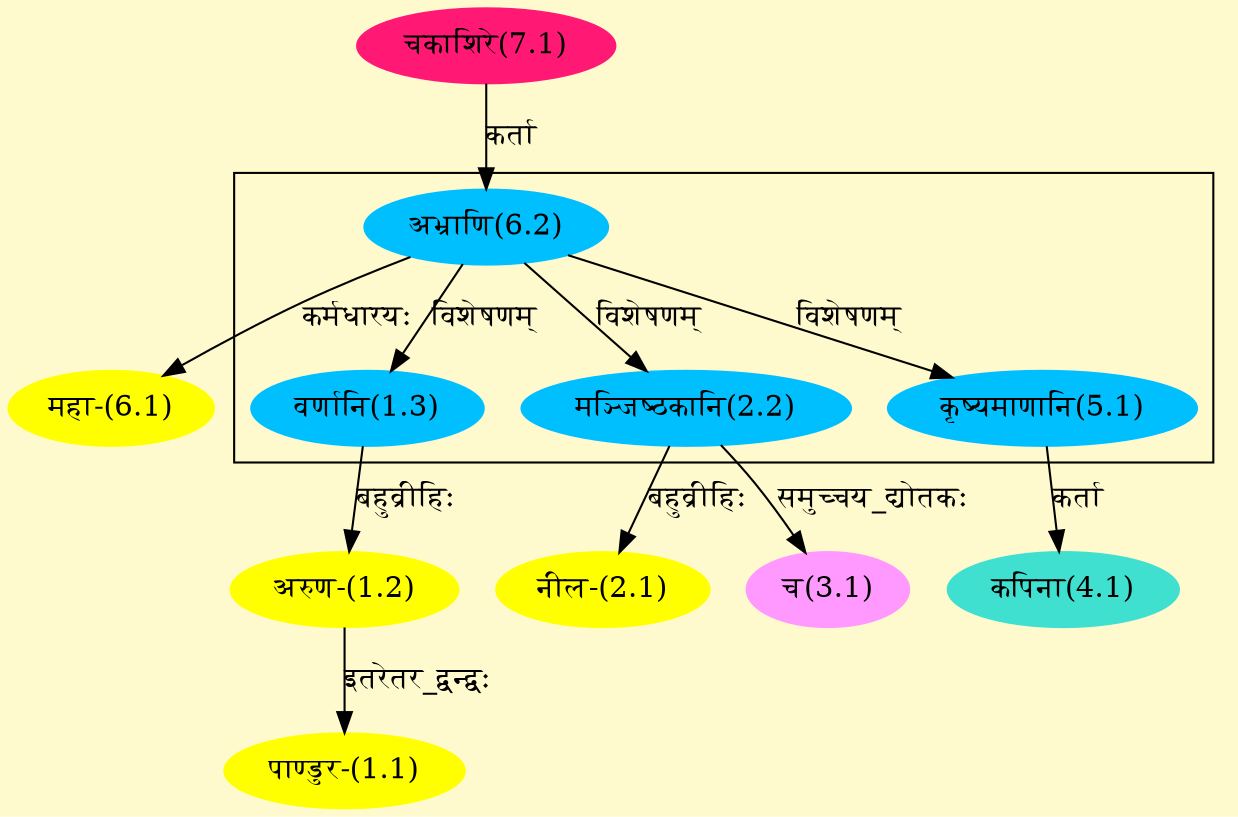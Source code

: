 digraph G{
rankdir=BT;
 compound=true;
 bgcolor="lemonchiffon1";

subgraph cluster_1{
Node1_3 [style=filled, color="#00BFFF" label = "वर्णानि(1.3)"]
Node6_2 [style=filled, color="#00BFFF" label = "अभ्राणि(6.2)"]
Node2_2 [style=filled, color="#00BFFF" label = "मञ्जिष्ठकानि(2.2)"]
Node5_1 [style=filled, color="#00BFFF" label = "कृष्यमाणानि(5.1)"]

}
Node1_1 [style=filled, color="#FFFF00" label = "पाण्डुर-(1.1)"]
Node1_2 [style=filled, color="#FFFF00" label = "अरुण-(1.2)"]
Node1_3 [style=filled, color="#00BFFF" label = "वर्णानि(1.3)"]
Node2_1 [style=filled, color="#FFFF00" label = "नील-(2.1)"]
Node2_2 [style=filled, color="#00BFFF" label = "मञ्जिष्ठकानि(2.2)"]
Node3_1 [style=filled, color="#FF99FF" label = "च(3.1)"]
Node4_1 [style=filled, color="#40E0D0" label = "कपिना(4.1)"]
Node5_1 [style=filled, color="#00BFFF" label = "कृष्यमाणानि(5.1)"]
Node6_1 [style=filled, color="#FFFF00" label = "महा-(6.1)"]
Node6_2 [style=filled, color="#00BFFF" label = "अभ्राणि(6.2)"]
Node7_1 [style=filled, color="#FF1975" label = "चकाशिरे(7.1)"]
/* Start of Relations section */

Node1_1 -> Node1_2 [  label="इतरेतर_द्वन्द्वः"  dir="back" ]
Node1_2 -> Node1_3 [  label="बहुव्रीहिः"  dir="back" ]
Node1_3 -> Node6_2 [  label="विशेषणम्"  dir="back" ]
Node2_1 -> Node2_2 [  label="बहुव्रीहिः"  dir="back" ]
Node2_2 -> Node6_2 [  label="विशेषणम्"  dir="back" ]
Node3_1 -> Node2_2 [  label="समुच्चय_द्योतकः"  dir="back" ]
Node4_1 -> Node5_1 [  label="कर्ता"  dir="back" ]
Node5_1 -> Node6_2 [  label="विशेषणम्"  dir="back" ]
Node6_1 -> Node6_2 [  label="कर्मधारयः"  dir="back" ]
Node6_2 -> Node7_1 [  label="कर्ता"  dir="back" ]
}
